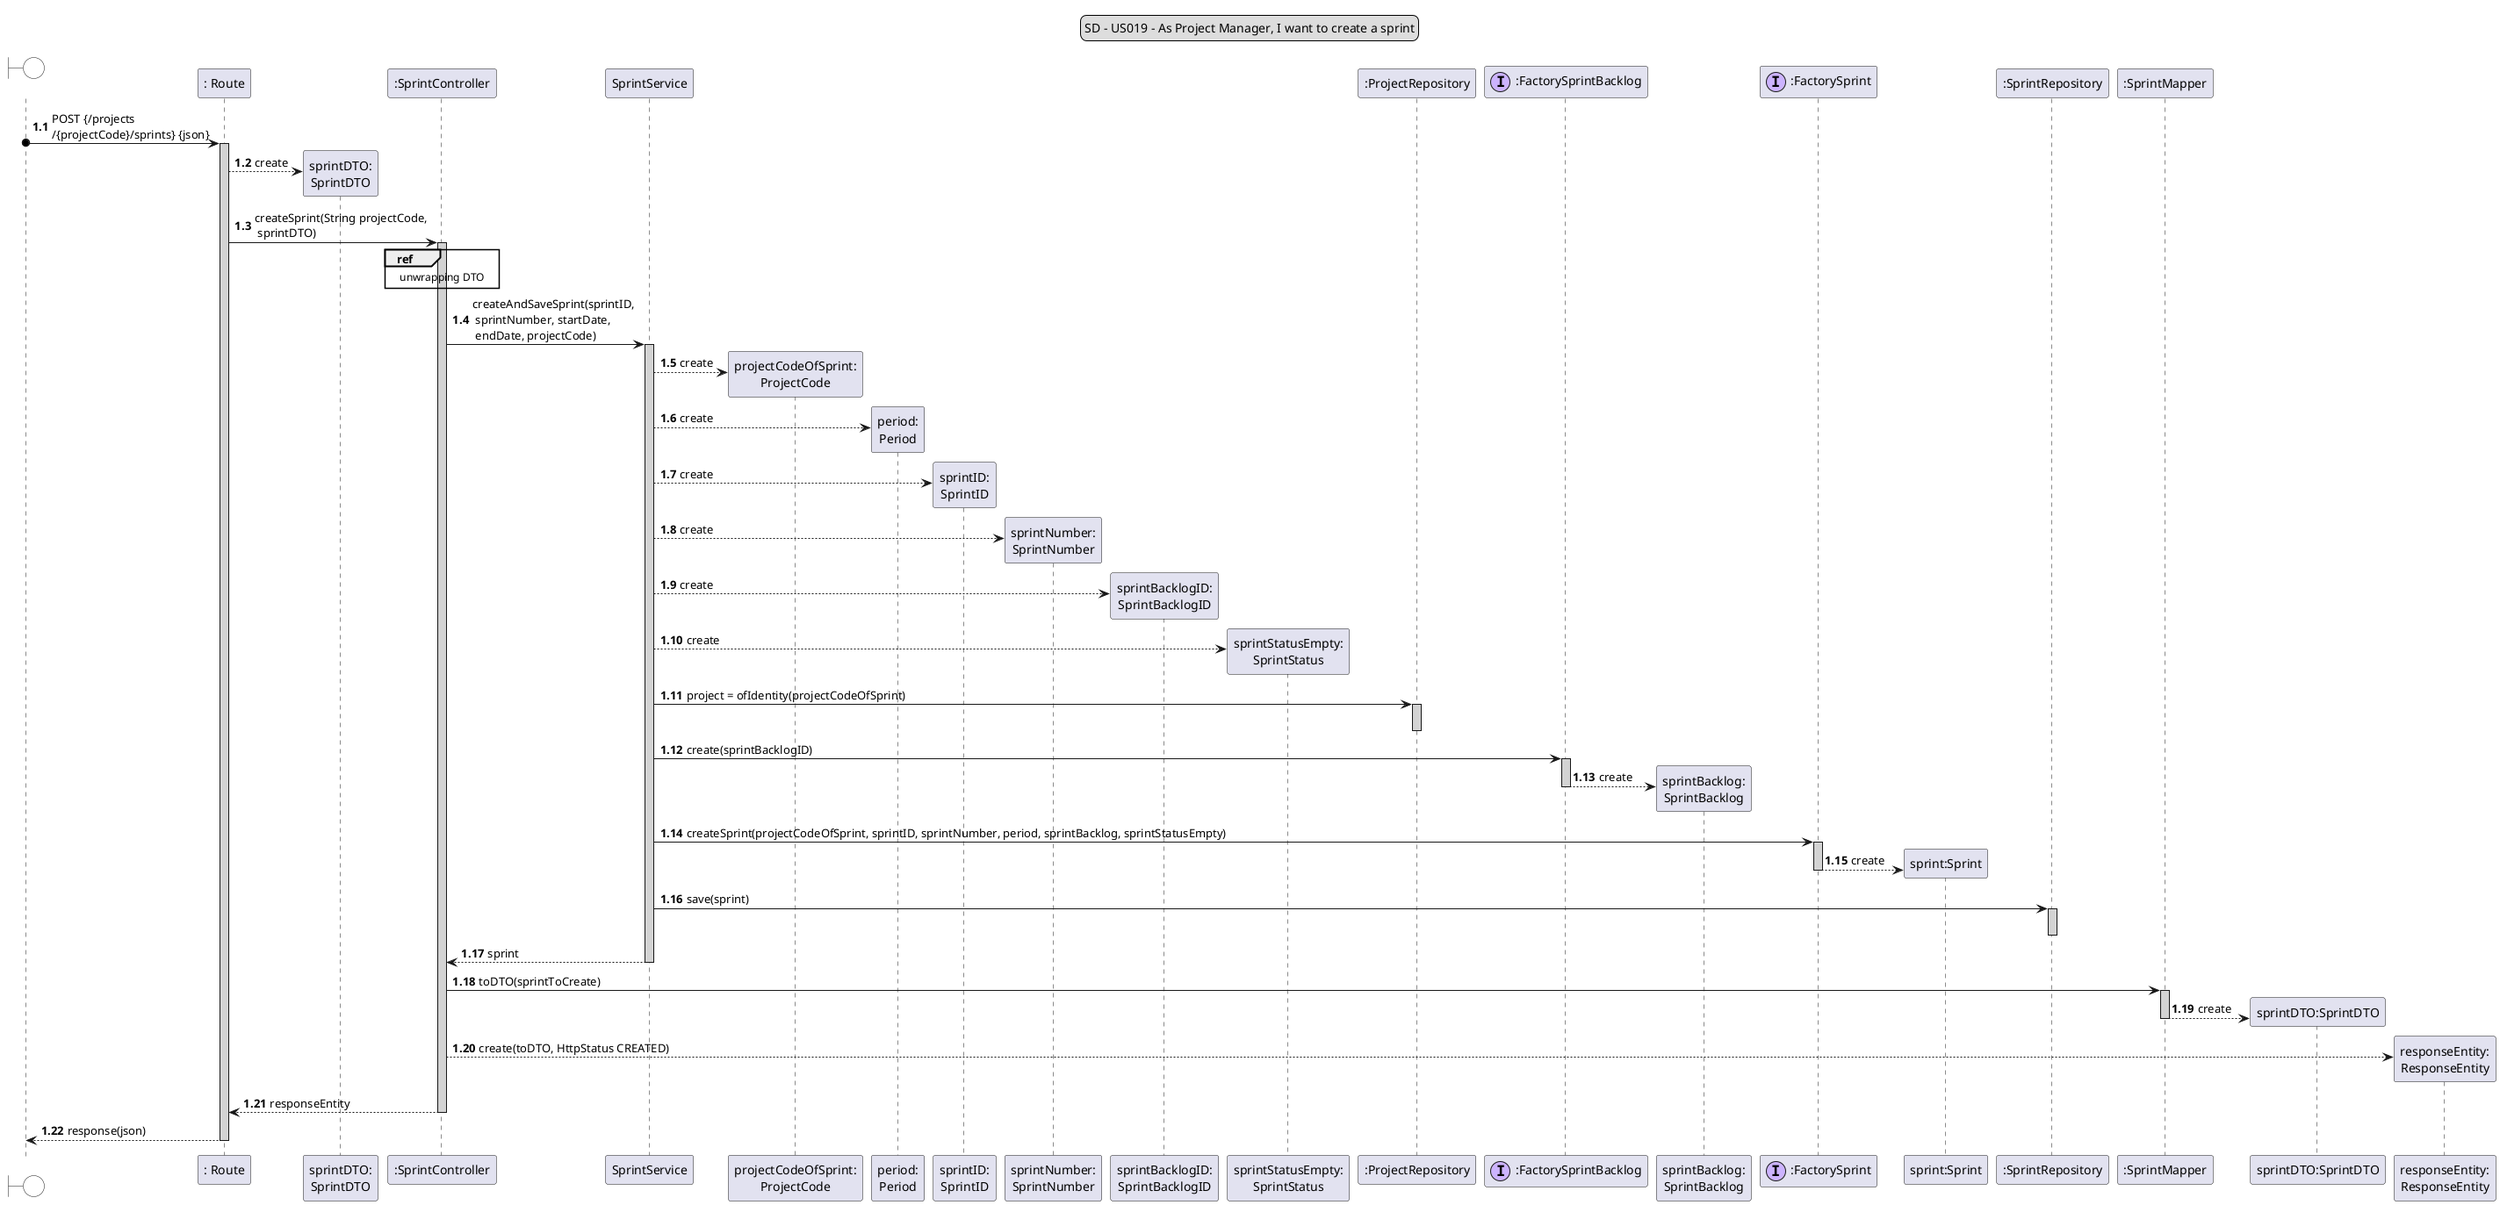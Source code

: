 @startuml

legend top
SD - US019 - As Project Manager, I want to create a sprint
end legend

skinparam sequence {
LifeLineBackgroundColor #lightgrey
}
autonumber 1.1
autoactivate on

boundary " " as pm #white
participant ": Route" as route
participant "sprintDTO:\nSprintDTO" as DTO
participant ":SprintController" as controller
participant SprintService

pm o-> route: POST {/projects\n/{projectCode}/sprints} {json}
route --> DTO **: create
route -> controller: createSprint(String projectCode,\n sprintDTO)

ref over controller: unwrapping DTO

controller -> SprintService: createAndSaveSprint(sprintID,\n sprintNumber, startDate,\n endDate, projectCode)

SprintService --> "projectCodeOfSprint:\nProjectCode" **: create
SprintService --> "period:\nPeriod" **: create
SprintService --> "sprintID:\nSprintID" **: create
SprintService --> "sprintNumber:\nSprintNumber" **: create
SprintService --> "sprintBacklogID:\nSprintBacklogID" **: create
SprintService --> "sprintStatusEmpty:\nSprintStatus" **: create

participant ":ProjectRepository" as prjRepo
SprintService -> prjRepo: project = ofIdentity(projectCodeOfSprint)
deactivate

participant ":FactorySprintBacklog" as backlog << (I,#ccb3ff) >>
participant "sprintBacklog:\nSprintBacklog" as back
SprintService -> backlog: create(sprintBacklogID)
backlog --> back **: create
deactivate

participant ":FactorySprint" as factory << (I,#ccb3ff) >>
participant "sprint:Sprint" as sprint
SprintService -> factory: createSprint(projectCodeOfSprint, sprintID, sprintNumber, period, sprintBacklog, sprintStatusEmpty)
factory --> sprint **: create
deactivate

participant ":SprintRepository" as repository
participant ":SprintMapper" as mapper
SprintService -> repository: save(sprint)
deactivate

SprintService --> controller: sprint

controller -> mapper: toDTO(sprintToCreate)
mapper --> "sprintDTO:SprintDTO" **: create
deactivate

controller --> "responseEntity:\nResponseEntity" **: create(toDTO, HttpStatus CREATED)
controller --> route: responseEntity
route --> pm: response(json)

@enduml